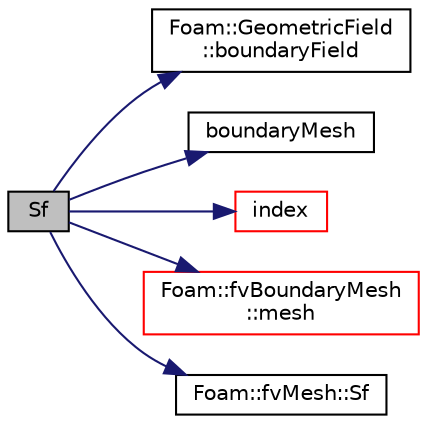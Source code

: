 digraph "Sf"
{
  bgcolor="transparent";
  edge [fontname="Helvetica",fontsize="10",labelfontname="Helvetica",labelfontsize="10"];
  node [fontname="Helvetica",fontsize="10",shape=record];
  rankdir="LR";
  Node1025 [label="Sf",height=0.2,width=0.4,color="black", fillcolor="grey75", style="filled", fontcolor="black"];
  Node1025 -> Node1026 [color="midnightblue",fontsize="10",style="solid",fontname="Helvetica"];
  Node1026 [label="Foam::GeometricField\l::boundaryField",height=0.2,width=0.4,color="black",URL="$a23249.html#a9ff7de36fba06b4f4f77a75142ad72b6",tooltip="Return const-reference to the boundary field. "];
  Node1025 -> Node1027 [color="midnightblue",fontsize="10",style="solid",fontname="Helvetica"];
  Node1027 [label="boundaryMesh",height=0.2,width=0.4,color="black",URL="$a23693.html#adeb163bcd9dd47dcdc4a8f2ccf1c53eb",tooltip="Return boundaryMesh reference. "];
  Node1025 -> Node1028 [color="midnightblue",fontsize="10",style="solid",fontname="Helvetica"];
  Node1028 [label="index",height=0.2,width=0.4,color="red",URL="$a23693.html#a4a438520bb14406481732edc13c119c7",tooltip="Return the index of this patch in the fvBoundaryMesh. "];
  Node1025 -> Node1030 [color="midnightblue",fontsize="10",style="solid",fontname="Helvetica"];
  Node1030 [label="Foam::fvBoundaryMesh\l::mesh",height=0.2,width=0.4,color="red",URL="$a23589.html#a470f06cfb9b6ee887cd85d63de275607",tooltip="Return the mesh reference. "];
  Node1025 -> Node1099 [color="midnightblue",fontsize="10",style="solid",fontname="Helvetica"];
  Node1099 [label="Foam::fvMesh::Sf",height=0.2,width=0.4,color="black",URL="$a23593.html#a9dd61db5922c82527289434350fa0f17",tooltip="Return cell face area vectors. "];
}
